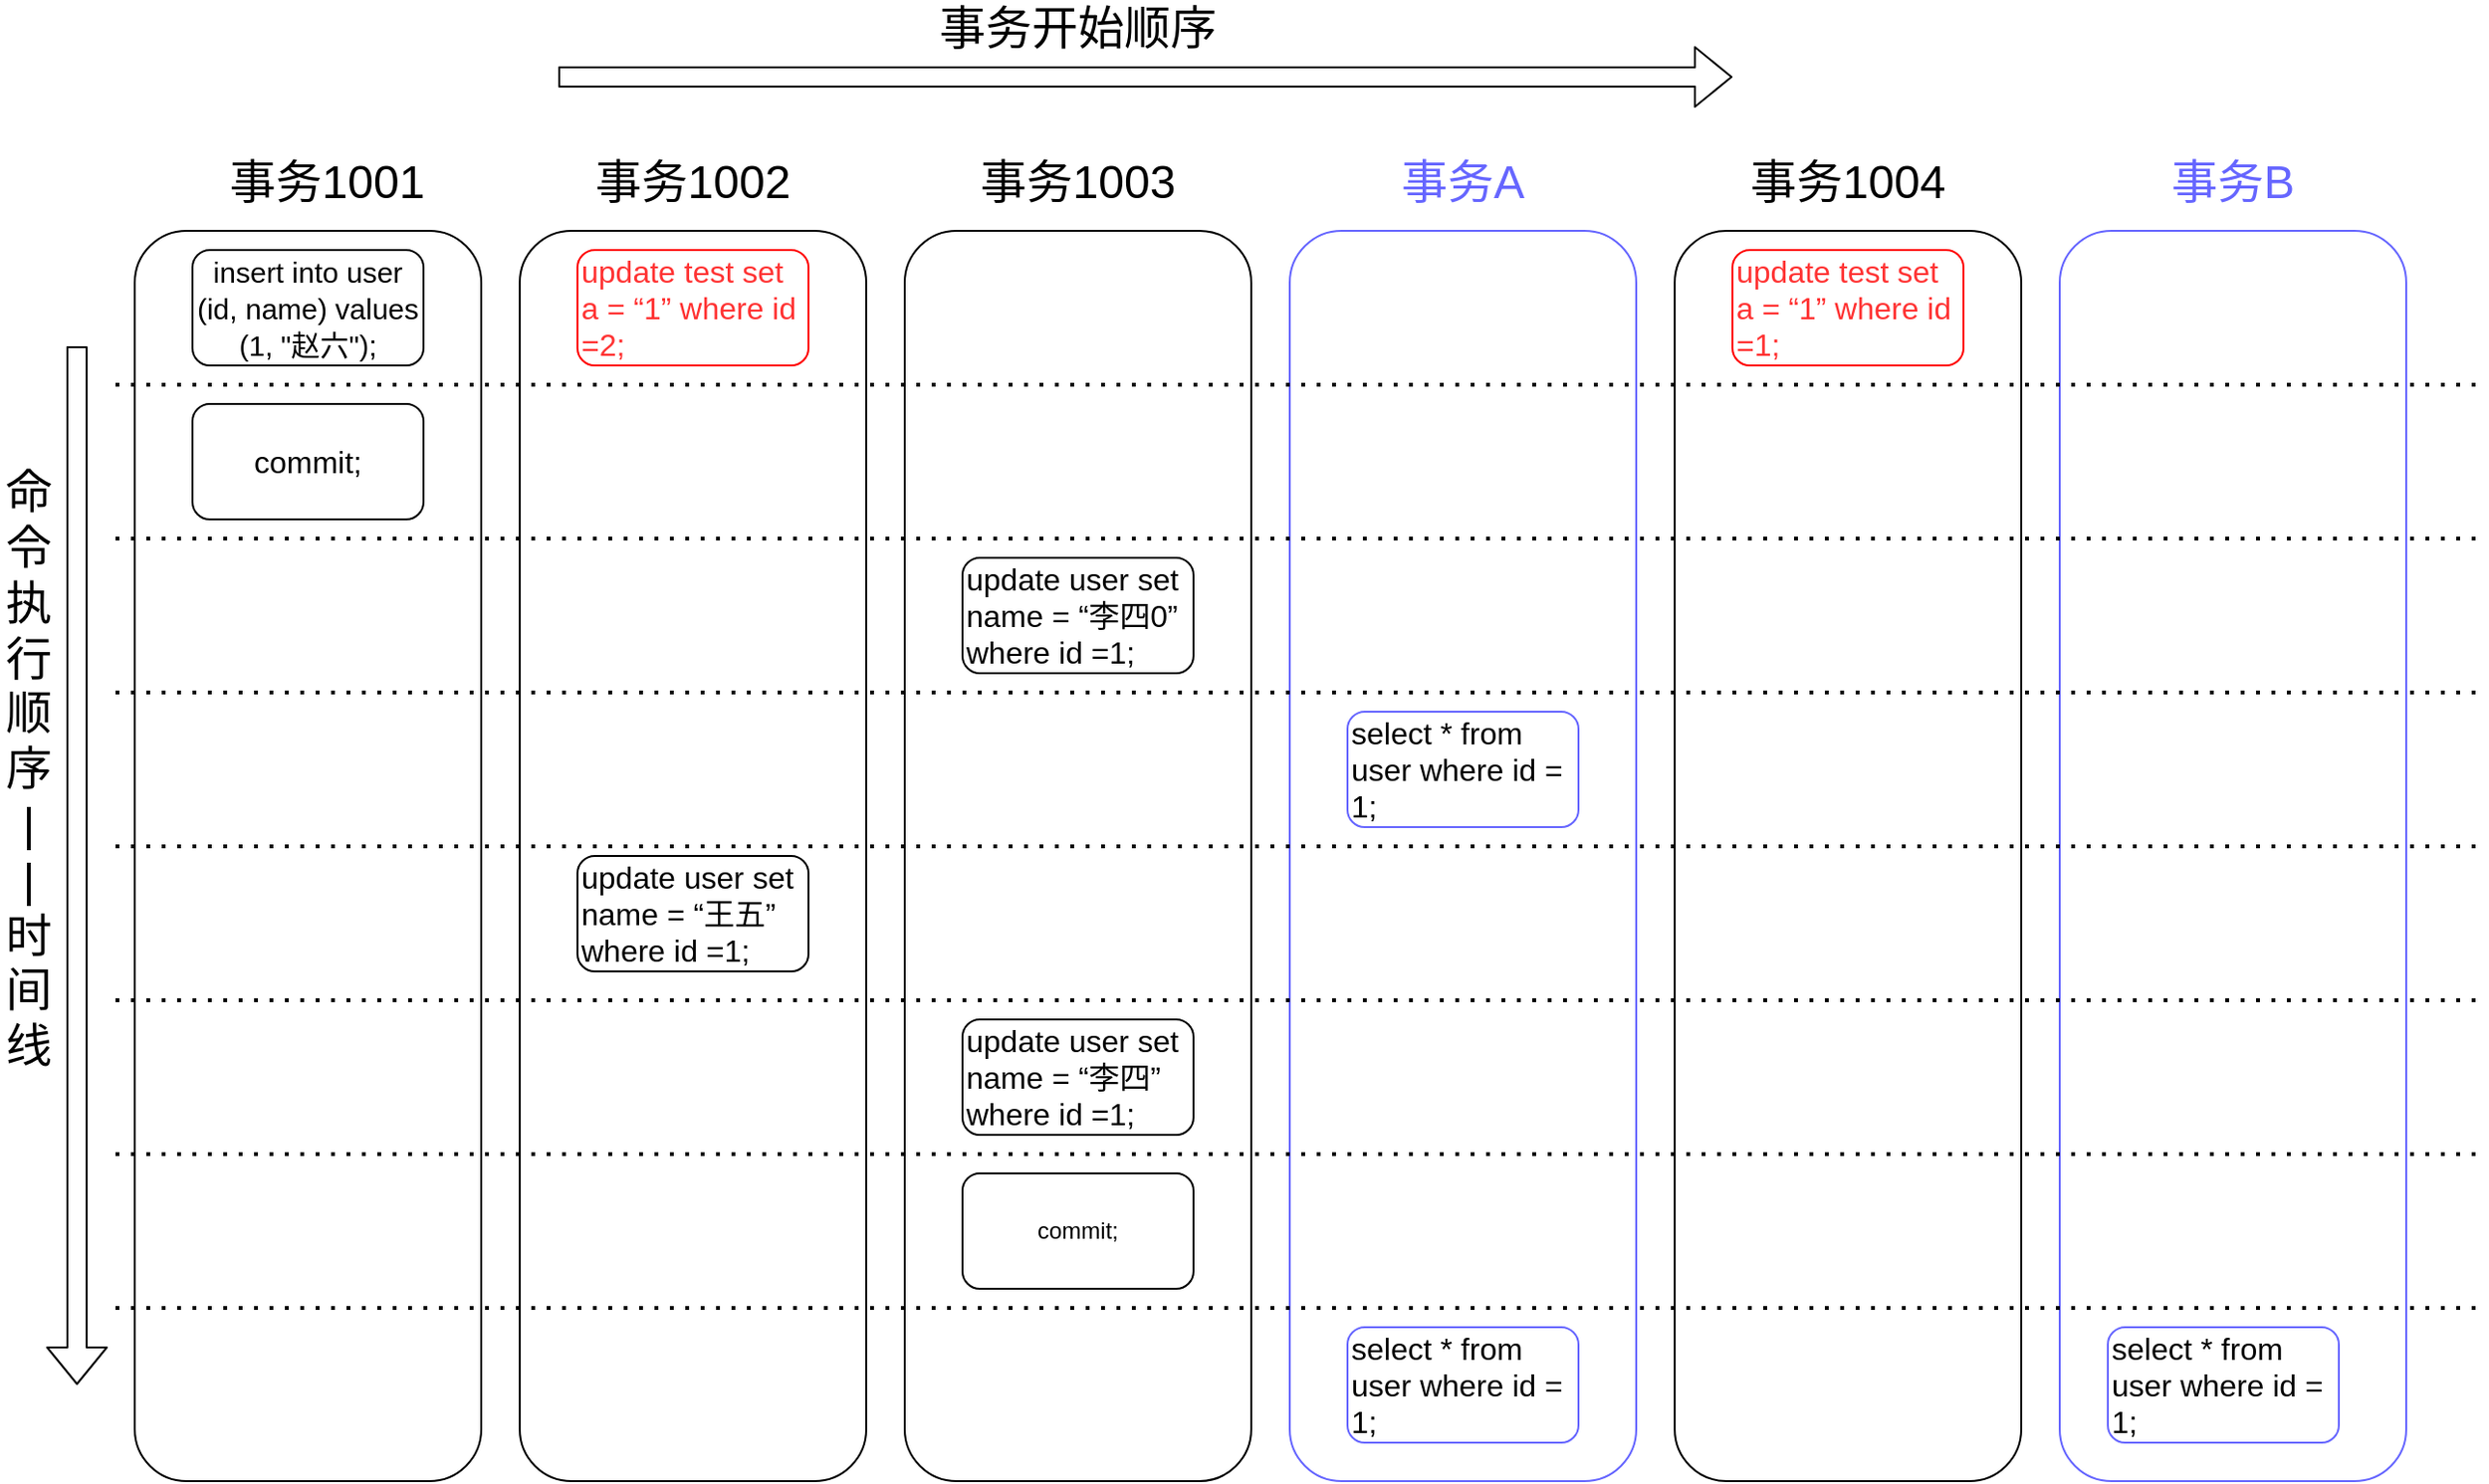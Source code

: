<mxfile>
    <diagram id="tmV2XUQ6p0qesgGjX6jx" name="第 1 页">
        <mxGraphModel dx="1223" dy="865" grid="1" gridSize="10" guides="1" tooltips="1" connect="1" arrows="1" fold="1" page="1" pageScale="1" pageWidth="827" pageHeight="1169" math="0" shadow="0">
            <root>
                <mxCell id="0"/>
                <mxCell id="1" parent="0"/>
                <mxCell id="2" value="" style="rounded=1;whiteSpace=wrap;html=1;" parent="1" vertex="1">
                    <mxGeometry x="110" y="190" width="180" height="650" as="geometry"/>
                </mxCell>
                <mxCell id="3" value="&lt;font style=&quot;font-size: 15px;&quot;&gt;insert into user (id, name) values (1, &quot;赵六&quot;);&lt;/font&gt;" style="rounded=1;whiteSpace=wrap;html=1;fontSize=16;" parent="1" vertex="1">
                    <mxGeometry x="140" y="200" width="120" height="60" as="geometry"/>
                </mxCell>
                <mxCell id="4" value="&lt;font style=&quot;font-size: 24px;&quot;&gt;事务1001&lt;/font&gt;" style="text;html=1;strokeColor=none;fillColor=none;align=center;verticalAlign=middle;whiteSpace=wrap;rounded=0;" parent="1" vertex="1">
                    <mxGeometry x="155" y="150" width="110" height="30" as="geometry"/>
                </mxCell>
                <mxCell id="5" value="" style="rounded=1;whiteSpace=wrap;html=1;" parent="1" vertex="1">
                    <mxGeometry x="310" y="190" width="180" height="650" as="geometry"/>
                </mxCell>
                <mxCell id="6" value="&lt;span style=&quot;text-align: center;&quot;&gt;&lt;font style=&quot;font-size: 16px;&quot;&gt;update user set name = “王五” where id =1;&lt;/font&gt;&lt;/span&gt;" style="rounded=1;whiteSpace=wrap;html=1;align=left;" parent="1" vertex="1">
                    <mxGeometry x="340" y="515" width="120" height="60" as="geometry"/>
                </mxCell>
                <mxCell id="7" value="&lt;font style=&quot;font-size: 24px;&quot;&gt;事务1002&lt;/font&gt;" style="text;html=1;strokeColor=none;fillColor=none;align=center;verticalAlign=middle;whiteSpace=wrap;rounded=0;" parent="1" vertex="1">
                    <mxGeometry x="345" y="150" width="110" height="30" as="geometry"/>
                </mxCell>
                <mxCell id="11" value="" style="shape=flexArrow;endArrow=classic;html=1;fontSize=24;" parent="1" edge="1">
                    <mxGeometry width="50" height="50" relative="1" as="geometry">
                        <mxPoint x="80" y="250" as="sourcePoint"/>
                        <mxPoint x="80" y="790" as="targetPoint"/>
                    </mxGeometry>
                </mxCell>
                <mxCell id="12" value="命令执行顺序&lt;br&gt;|&lt;br&gt;|&lt;br&gt;时间线" style="text;html=1;strokeColor=none;fillColor=none;align=center;verticalAlign=middle;whiteSpace=wrap;rounded=0;fontSize=24;" parent="1" vertex="1">
                    <mxGeometry x="40" y="295" width="30" height="350" as="geometry"/>
                </mxCell>
                <mxCell id="17" value="" style="rounded=1;whiteSpace=wrap;html=1;" parent="1" vertex="1">
                    <mxGeometry x="510" y="190" width="180" height="650" as="geometry"/>
                </mxCell>
                <mxCell id="19" value="&lt;font style=&quot;font-size: 24px;&quot;&gt;事务1003&lt;/font&gt;" style="text;html=1;strokeColor=none;fillColor=none;align=center;verticalAlign=middle;whiteSpace=wrap;rounded=0;" parent="1" vertex="1">
                    <mxGeometry x="545" y="150" width="110" height="30" as="geometry"/>
                </mxCell>
                <mxCell id="22" value="" style="rounded=1;whiteSpace=wrap;html=1;strokeColor=#6666FF;" parent="1" vertex="1">
                    <mxGeometry x="710" y="190" width="180" height="650" as="geometry"/>
                </mxCell>
                <mxCell id="24" value="&lt;font style=&quot;font-size: 24px;&quot;&gt;事务A&lt;/font&gt;" style="text;html=1;strokeColor=none;fillColor=none;align=center;verticalAlign=middle;whiteSpace=wrap;rounded=0;fontColor=#6666FF;" parent="1" vertex="1">
                    <mxGeometry x="745" y="150" width="110" height="30" as="geometry"/>
                </mxCell>
                <mxCell id="27" value="" style="rounded=1;whiteSpace=wrap;html=1;" parent="1" vertex="1">
                    <mxGeometry x="910" y="190" width="180" height="650" as="geometry"/>
                </mxCell>
                <mxCell id="29" value="&lt;font style=&quot;font-size: 24px;&quot;&gt;事务1004&lt;/font&gt;" style="text;html=1;strokeColor=none;fillColor=none;align=center;verticalAlign=middle;whiteSpace=wrap;rounded=0;" parent="1" vertex="1">
                    <mxGeometry x="945" y="150" width="110" height="30" as="geometry"/>
                </mxCell>
                <mxCell id="32" value="commit;" style="rounded=1;whiteSpace=wrap;html=1;fontSize=16;" parent="1" vertex="1">
                    <mxGeometry x="140" y="280" width="120" height="60" as="geometry"/>
                </mxCell>
                <mxCell id="33" value="&lt;span style=&quot;text-align: center; font-size: 16px;&quot;&gt;update user set name = “李四0” where id =1;&lt;/span&gt;" style="rounded=1;whiteSpace=wrap;html=1;align=left;fontSize=16;" parent="1" vertex="1">
                    <mxGeometry x="540" y="360" width="120" height="60" as="geometry"/>
                </mxCell>
                <mxCell id="36" value="&lt;font style=&quot;font-size: 16px;&quot;&gt;select * from user where id = 1;&lt;/font&gt;" style="rounded=1;whiteSpace=wrap;html=1;align=left;strokeColor=#6666FF;" parent="1" vertex="1">
                    <mxGeometry x="740" y="440" width="120" height="60" as="geometry"/>
                </mxCell>
                <mxCell id="40" value="commit;" style="rounded=1;whiteSpace=wrap;html=1;" parent="1" vertex="1">
                    <mxGeometry x="540" y="680" width="120" height="60" as="geometry"/>
                </mxCell>
                <mxCell id="41" value="&lt;font style=&quot;font-size: 16px;&quot;&gt;select * from user where id = 1;&lt;/font&gt;" style="rounded=1;whiteSpace=wrap;html=1;align=left;strokeColor=#6666FF;" parent="1" vertex="1">
                    <mxGeometry x="740" y="760" width="120" height="60" as="geometry"/>
                </mxCell>
                <mxCell id="44" value="" style="rounded=1;whiteSpace=wrap;html=1;strokeColor=#6666FF;" parent="1" vertex="1">
                    <mxGeometry x="1110" y="190" width="180" height="650" as="geometry"/>
                </mxCell>
                <mxCell id="45" value="&lt;font style=&quot;font-size: 24px;&quot;&gt;事务B&lt;/font&gt;" style="text;html=1;strokeColor=none;fillColor=none;align=center;verticalAlign=middle;whiteSpace=wrap;rounded=0;fontColor=#6666FF;" parent="1" vertex="1">
                    <mxGeometry x="1145" y="150" width="110" height="30" as="geometry"/>
                </mxCell>
                <mxCell id="47" value="&lt;font style=&quot;font-size: 16px;&quot;&gt;select * from user where id = 1;&lt;/font&gt;" style="rounded=1;whiteSpace=wrap;html=1;align=left;strokeColor=#6666FF;" parent="1" vertex="1">
                    <mxGeometry x="1135" y="760" width="120" height="60" as="geometry"/>
                </mxCell>
                <mxCell id="9" value="" style="endArrow=none;dashed=1;html=1;dashPattern=1 3;strokeWidth=2;fontSize=24;" parent="1" edge="1">
                    <mxGeometry width="50" height="50" relative="1" as="geometry">
                        <mxPoint x="100" y="270" as="sourcePoint"/>
                        <mxPoint x="1330" y="270" as="targetPoint"/>
                    </mxGeometry>
                </mxCell>
                <mxCell id="10" value="" style="endArrow=none;dashed=1;html=1;dashPattern=1 3;strokeWidth=2;fontSize=24;" parent="1" edge="1">
                    <mxGeometry width="50" height="50" relative="1" as="geometry">
                        <mxPoint x="100" y="350" as="sourcePoint"/>
                        <mxPoint x="1330" y="350" as="targetPoint"/>
                        <Array as="points">
                            <mxPoint x="350" y="350"/>
                        </Array>
                    </mxGeometry>
                </mxCell>
                <mxCell id="13" value="" style="endArrow=none;dashed=1;html=1;dashPattern=1 3;strokeWidth=2;fontSize=24;" parent="1" edge="1">
                    <mxGeometry width="50" height="50" relative="1" as="geometry">
                        <mxPoint x="100" y="430" as="sourcePoint"/>
                        <mxPoint x="1330" y="430" as="targetPoint"/>
                        <Array as="points">
                            <mxPoint x="350" y="430"/>
                        </Array>
                    </mxGeometry>
                </mxCell>
                <mxCell id="15" value="" style="endArrow=none;dashed=1;html=1;dashPattern=1 3;strokeWidth=2;fontSize=24;" parent="1" edge="1">
                    <mxGeometry width="50" height="50" relative="1" as="geometry">
                        <mxPoint x="100" y="510" as="sourcePoint"/>
                        <mxPoint x="1330" y="510" as="targetPoint"/>
                        <Array as="points">
                            <mxPoint x="350" y="510"/>
                        </Array>
                    </mxGeometry>
                </mxCell>
                <mxCell id="34" value="" style="endArrow=none;dashed=1;html=1;dashPattern=1 3;strokeWidth=2;fontSize=24;" parent="1" edge="1">
                    <mxGeometry width="50" height="50" relative="1" as="geometry">
                        <mxPoint x="100" y="590" as="sourcePoint"/>
                        <mxPoint x="1330" y="590" as="targetPoint"/>
                        <Array as="points">
                            <mxPoint x="360" y="590"/>
                        </Array>
                    </mxGeometry>
                </mxCell>
                <mxCell id="39" value="" style="endArrow=none;dashed=1;html=1;dashPattern=1 3;strokeWidth=2;fontSize=24;" parent="1" edge="1">
                    <mxGeometry width="50" height="50" relative="1" as="geometry">
                        <mxPoint x="100" y="670" as="sourcePoint"/>
                        <mxPoint x="1330" y="670" as="targetPoint"/>
                        <Array as="points">
                            <mxPoint x="360" y="670"/>
                        </Array>
                    </mxGeometry>
                </mxCell>
                <mxCell id="43" value="" style="endArrow=none;dashed=1;html=1;dashPattern=1 3;strokeWidth=2;fontSize=24;" parent="1" edge="1">
                    <mxGeometry width="50" height="50" relative="1" as="geometry">
                        <mxPoint x="100" y="750" as="sourcePoint"/>
                        <mxPoint x="1330" y="750" as="targetPoint"/>
                        <Array as="points">
                            <mxPoint x="370" y="750"/>
                        </Array>
                    </mxGeometry>
                </mxCell>
                <mxCell id="48" value="&lt;span style=&quot;text-align: center; font-size: 16px;&quot;&gt;&lt;font color=&quot;#ff3333&quot;&gt;update test set a = “1” where id =1;&lt;/font&gt;&lt;/span&gt;" style="rounded=1;whiteSpace=wrap;html=1;align=left;fontSize=16;strokeColor=#FF0000;" parent="1" vertex="1">
                    <mxGeometry x="940" y="200" width="120" height="60" as="geometry"/>
                </mxCell>
                <mxCell id="50" value="&lt;span style=&quot;text-align: center; font-size: 16px;&quot;&gt;update user set name = “李四” where id =1;&lt;/span&gt;" style="rounded=1;whiteSpace=wrap;html=1;align=left;fontSize=16;" parent="1" vertex="1">
                    <mxGeometry x="540" y="600" width="120" height="60" as="geometry"/>
                </mxCell>
                <mxCell id="61" value="" style="shape=flexArrow;endArrow=classic;html=1;fontSize=16;fontColor=#FF3333;" parent="1" edge="1">
                    <mxGeometry width="50" height="50" relative="1" as="geometry">
                        <mxPoint x="330" y="110" as="sourcePoint"/>
                        <mxPoint x="940" y="110" as="targetPoint"/>
                    </mxGeometry>
                </mxCell>
                <mxCell id="62" value="事务开始顺序" style="text;html=1;strokeColor=none;fillColor=none;align=center;verticalAlign=middle;whiteSpace=wrap;rounded=0;fontSize=24;" parent="1" vertex="1">
                    <mxGeometry x="430" y="70" width="340" height="30" as="geometry"/>
                </mxCell>
                <mxCell id="64" value="&lt;span style=&quot;text-align: center; font-size: 16px;&quot;&gt;&lt;font color=&quot;#ff3333&quot;&gt;update test set a = “1” where id =2;&lt;/font&gt;&lt;/span&gt;" style="rounded=1;whiteSpace=wrap;html=1;align=left;fontSize=16;strokeColor=#FF0000;" parent="1" vertex="1">
                    <mxGeometry x="340" y="200" width="120" height="60" as="geometry"/>
                </mxCell>
            </root>
        </mxGraphModel>
    </diagram>
</mxfile>